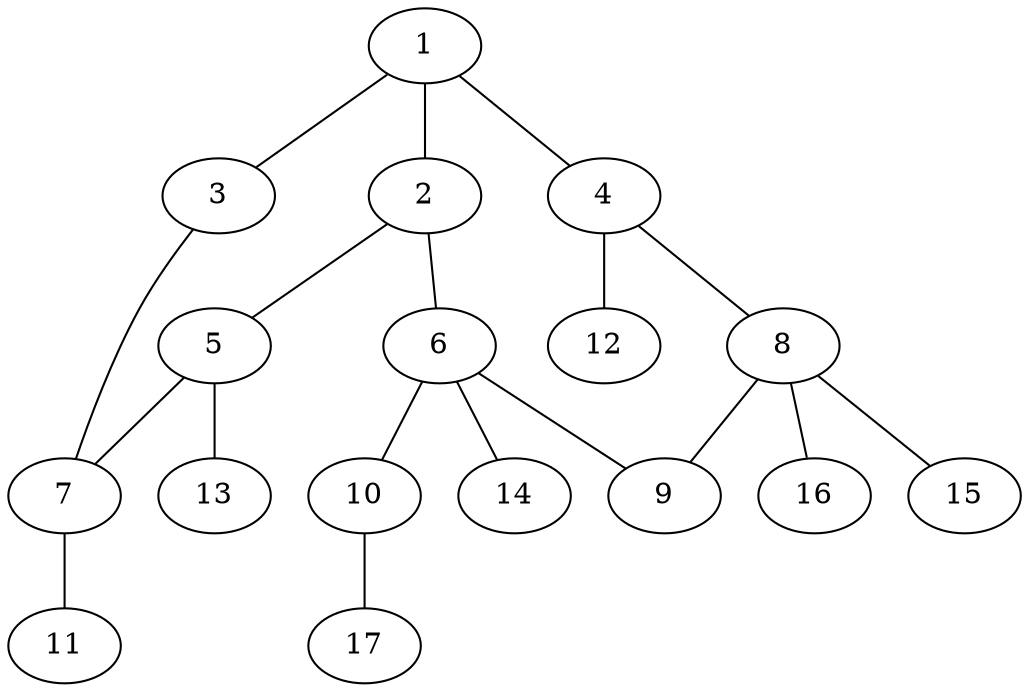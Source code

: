 graph molecule_1212 {
	1	 [chem=C];
	2	 [chem=C];
	1 -- 2	 [valence=1];
	3	 [chem=O];
	1 -- 3	 [valence=1];
	4	 [chem=C];
	1 -- 4	 [valence=2];
	5	 [chem=C];
	2 -- 5	 [valence=2];
	6	 [chem=C];
	2 -- 6	 [valence=1];
	7	 [chem=C];
	3 -- 7	 [valence=1];
	8	 [chem=C];
	4 -- 8	 [valence=1];
	12	 [chem=H];
	4 -- 12	 [valence=1];
	5 -- 7	 [valence=1];
	13	 [chem=H];
	5 -- 13	 [valence=1];
	9	 [chem=O];
	6 -- 9	 [valence=1];
	10	 [chem=O];
	6 -- 10	 [valence=1];
	14	 [chem=H];
	6 -- 14	 [valence=1];
	11	 [chem=O];
	7 -- 11	 [valence=2];
	8 -- 9	 [valence=1];
	15	 [chem=H];
	8 -- 15	 [valence=1];
	16	 [chem=H];
	8 -- 16	 [valence=1];
	17	 [chem=H];
	10 -- 17	 [valence=1];
}
